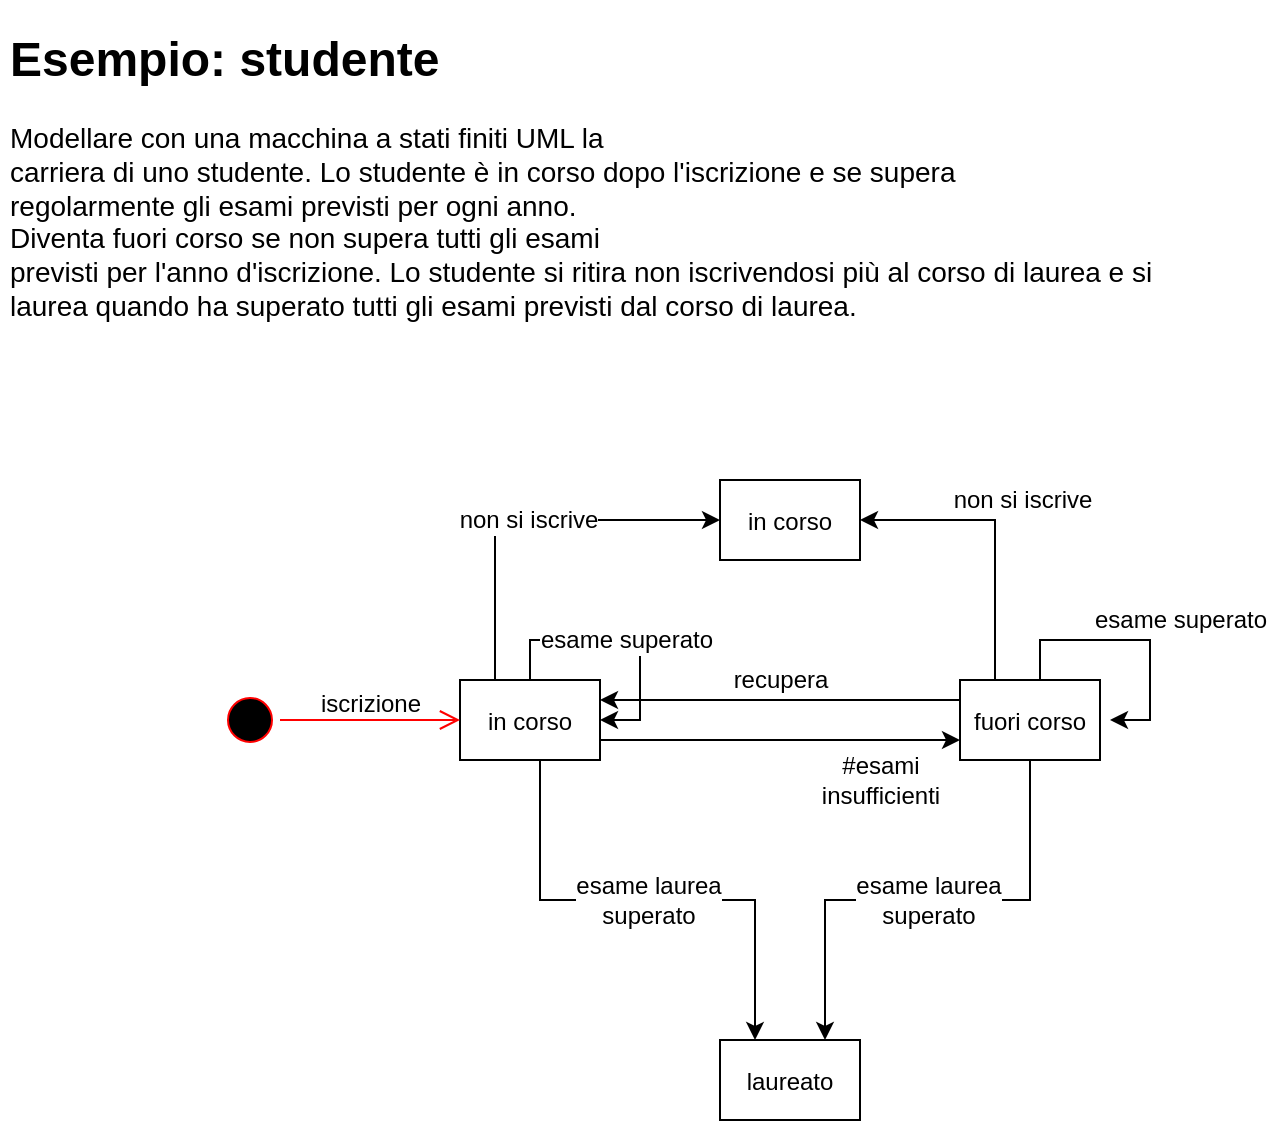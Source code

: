 <mxfile version="17.4.2" type="device"><diagram name="Page-1" id="e7e014a7-5840-1c2e-5031-d8a46d1fe8dd"><mxGraphModel dx="918" dy="721" grid="1" gridSize="10" guides="1" tooltips="1" connect="1" arrows="1" fold="1" page="1" pageScale="1" pageWidth="1169" pageHeight="826" background="none" math="0" shadow="0"><root><mxCell id="0"/><mxCell id="1" parent="0"/><mxCell id="L5nyIB55WGxhsmXJs_pQ-42" value="&lt;h1&gt;&lt;span class=&quot;fontstyle0&quot;&gt;Esempio: studente&lt;/span&gt;&lt;br style=&quot;font-weight: normal ; line-height: normal&quot;&gt;&lt;/h1&gt;&lt;p&gt;&lt;span class=&quot;fontstyle0&quot;&gt;&lt;font style=&quot;font-size: 14px&quot;&gt;Modellare con una macchina a stati finiti UML la&lt;br&gt;carriera di uno studente. Lo studente è in corso dopo l'iscrizione e se supera&lt;br&gt;regolarmente gli esami previsti per ogni anno.&lt;br&gt;Diventa fuori corso se non supera tutti gli esami&lt;br&gt;previsti per l'anno d'iscrizione. Lo studente si ritira non iscrivendosi più al corso di laurea e si laurea quando ha superato tutti gli esami previsti dal corso di laurea.&lt;/font&gt;&lt;/span&gt; &lt;br&gt;&lt;br style=&quot;line-height: normal&quot;&gt;&lt;/p&gt;" style="text;html=1;strokeColor=none;fillColor=none;spacing=5;spacingTop=-20;whiteSpace=wrap;overflow=hidden;rounded=0;" vertex="1" parent="1"><mxGeometry x="10" y="10" width="610" height="160" as="geometry"/></mxCell><mxCell id="L5nyIB55WGxhsmXJs_pQ-61" value="recupera&lt;br&gt;" style="edgeStyle=orthogonalEdgeStyle;rounded=0;orthogonalLoop=1;jettySize=auto;html=1;exitX=0;exitY=0.25;exitDx=0;exitDy=0;entryX=0;entryY=0.75;entryDx=0;entryDy=0;fontSize=12;" edge="1" parent="1" source="L5nyIB55WGxhsmXJs_pQ-44" target="L5nyIB55WGxhsmXJs_pQ-43"><mxGeometry y="-10" relative="1" as="geometry"><mxPoint as="offset"/></mxGeometry></mxCell><mxCell id="L5nyIB55WGxhsmXJs_pQ-63" value="esame laurea&lt;br&gt;superato" style="edgeStyle=orthogonalEdgeStyle;rounded=0;orthogonalLoop=1;jettySize=auto;html=1;exitX=0.5;exitY=1;exitDx=0;exitDy=0;entryX=0.75;entryY=0;entryDx=0;entryDy=0;fontSize=12;" edge="1" parent="1" source="L5nyIB55WGxhsmXJs_pQ-44" target="L5nyIB55WGxhsmXJs_pQ-62"><mxGeometry relative="1" as="geometry"/></mxCell><mxCell id="L5nyIB55WGxhsmXJs_pQ-71" value="non si iscrive" style="edgeStyle=orthogonalEdgeStyle;rounded=0;orthogonalLoop=1;jettySize=auto;html=1;exitX=0.25;exitY=0;exitDx=0;exitDy=0;entryX=1;entryY=0.5;entryDx=0;entryDy=0;fontSize=12;" edge="1" parent="1" source="L5nyIB55WGxhsmXJs_pQ-44" target="L5nyIB55WGxhsmXJs_pQ-70"><mxGeometry x="0.085" y="-16" relative="1" as="geometry"><mxPoint x="13" y="6" as="offset"/></mxGeometry></mxCell><mxCell id="L5nyIB55WGxhsmXJs_pQ-44" value="&lt;font style=&quot;font-size: 12px&quot;&gt;fuori corso&lt;/font&gt;" style="rounded=0;whiteSpace=wrap;html=1;fontSize=14;" vertex="1" parent="1"><mxGeometry x="490" y="340" width="70" height="40" as="geometry"/></mxCell><mxCell id="L5nyIB55WGxhsmXJs_pQ-55" value="esame superato" style="edgeStyle=orthogonalEdgeStyle;rounded=0;orthogonalLoop=1;jettySize=auto;html=1;fontSize=12;entryX=0;entryY=0.5;entryDx=0;entryDy=0;" edge="1" parent="1" source="L5nyIB55WGxhsmXJs_pQ-43" target="L5nyIB55WGxhsmXJs_pQ-43"><mxGeometry relative="1" as="geometry"><mxPoint x="300" y="330.0" as="targetPoint"/><Array as="points"><mxPoint x="275" y="320"/><mxPoint x="330" y="320"/><mxPoint x="330" y="360"/><mxPoint x="310" y="360"/></Array></mxGeometry></mxCell><mxCell id="L5nyIB55WGxhsmXJs_pQ-57" style="edgeStyle=orthogonalEdgeStyle;rounded=0;orthogonalLoop=1;jettySize=auto;html=1;exitX=0;exitY=0.25;exitDx=0;exitDy=0;entryX=0;entryY=0.75;entryDx=0;entryDy=0;fontSize=12;" edge="1" parent="1" source="L5nyIB55WGxhsmXJs_pQ-43" target="L5nyIB55WGxhsmXJs_pQ-44"><mxGeometry relative="1" as="geometry"/></mxCell><mxCell id="L5nyIB55WGxhsmXJs_pQ-58" value="#esami &lt;br&gt;insufficienti&lt;br&gt;" style="edgeLabel;html=1;align=center;verticalAlign=middle;resizable=0;points=[];fontSize=12;" vertex="1" connectable="0" parent="L5nyIB55WGxhsmXJs_pQ-57"><mxGeometry x="0.24" y="-1" relative="1" as="geometry"><mxPoint x="28" y="19" as="offset"/></mxGeometry></mxCell><mxCell id="L5nyIB55WGxhsmXJs_pQ-68" value="esame laurea&lt;br&gt;superato&lt;br&gt;" style="edgeStyle=orthogonalEdgeStyle;rounded=0;orthogonalLoop=1;jettySize=auto;html=1;fontSize=12;entryX=0.25;entryY=0;entryDx=0;entryDy=0;" edge="1" parent="1" source="L5nyIB55WGxhsmXJs_pQ-43" target="L5nyIB55WGxhsmXJs_pQ-62"><mxGeometry relative="1" as="geometry"><mxPoint x="275" y="450" as="targetPoint"/><Array as="points"><mxPoint x="280" y="450"/><mxPoint x="388" y="450"/></Array></mxGeometry></mxCell><mxCell id="L5nyIB55WGxhsmXJs_pQ-72" value="non si iscrive" style="edgeStyle=orthogonalEdgeStyle;rounded=0;orthogonalLoop=1;jettySize=auto;html=1;exitX=0.75;exitY=1;exitDx=0;exitDy=0;entryX=0;entryY=0.5;entryDx=0;entryDy=0;fontSize=12;" edge="1" parent="1" source="L5nyIB55WGxhsmXJs_pQ-43" target="L5nyIB55WGxhsmXJs_pQ-70"><mxGeometry relative="1" as="geometry"/></mxCell><mxCell id="L5nyIB55WGxhsmXJs_pQ-43" value="&lt;font style=&quot;font-size: 12px&quot;&gt;in corso&lt;/font&gt;" style="rounded=0;whiteSpace=wrap;html=1;fontSize=14;direction=west;" vertex="1" parent="1"><mxGeometry x="240" y="340" width="70" height="40" as="geometry"/></mxCell><mxCell id="L5nyIB55WGxhsmXJs_pQ-45" value="isc" style="ellipse;html=1;shape=startState;fillColor=#000000;strokeColor=#ff0000;fontSize=12;" vertex="1" parent="1"><mxGeometry x="120" y="345" width="30" height="30" as="geometry"/></mxCell><mxCell id="L5nyIB55WGxhsmXJs_pQ-46" value="iscrizione" style="edgeStyle=orthogonalEdgeStyle;html=1;verticalAlign=bottom;endArrow=open;endSize=8;strokeColor=#ff0000;rounded=0;fontSize=12;" edge="1" source="L5nyIB55WGxhsmXJs_pQ-45" parent="1"><mxGeometry relative="1" as="geometry"><mxPoint x="240" y="360" as="targetPoint"/></mxGeometry></mxCell><mxCell id="L5nyIB55WGxhsmXJs_pQ-59" value="esame superato" style="edgeStyle=orthogonalEdgeStyle;rounded=0;orthogonalLoop=1;jettySize=auto;html=1;fontSize=12;entryX=0;entryY=0.5;entryDx=0;entryDy=0;" edge="1" parent="1"><mxGeometry x="0.111" y="18" relative="1" as="geometry"><mxPoint x="565" y="360" as="targetPoint"/><mxPoint x="530" y="340" as="sourcePoint"/><Array as="points"><mxPoint x="530" y="320.0"/><mxPoint x="585" y="320.0"/><mxPoint x="585" y="360.0"/><mxPoint x="565" y="360.0"/></Array><mxPoint x="-3" y="-10" as="offset"/></mxGeometry></mxCell><mxCell id="L5nyIB55WGxhsmXJs_pQ-62" value="&lt;font style=&quot;font-size: 12px&quot;&gt;laureato&lt;/font&gt;" style="rounded=0;whiteSpace=wrap;html=1;fontSize=14;" vertex="1" parent="1"><mxGeometry x="370" y="520.0" width="70" height="40" as="geometry"/></mxCell><mxCell id="L5nyIB55WGxhsmXJs_pQ-70" value="&lt;font style=&quot;font-size: 12px&quot;&gt;in corso&lt;/font&gt;" style="rounded=0;whiteSpace=wrap;html=1;fontSize=14;" vertex="1" parent="1"><mxGeometry x="370" y="240.0" width="70" height="40" as="geometry"/></mxCell></root></mxGraphModel></diagram></mxfile>